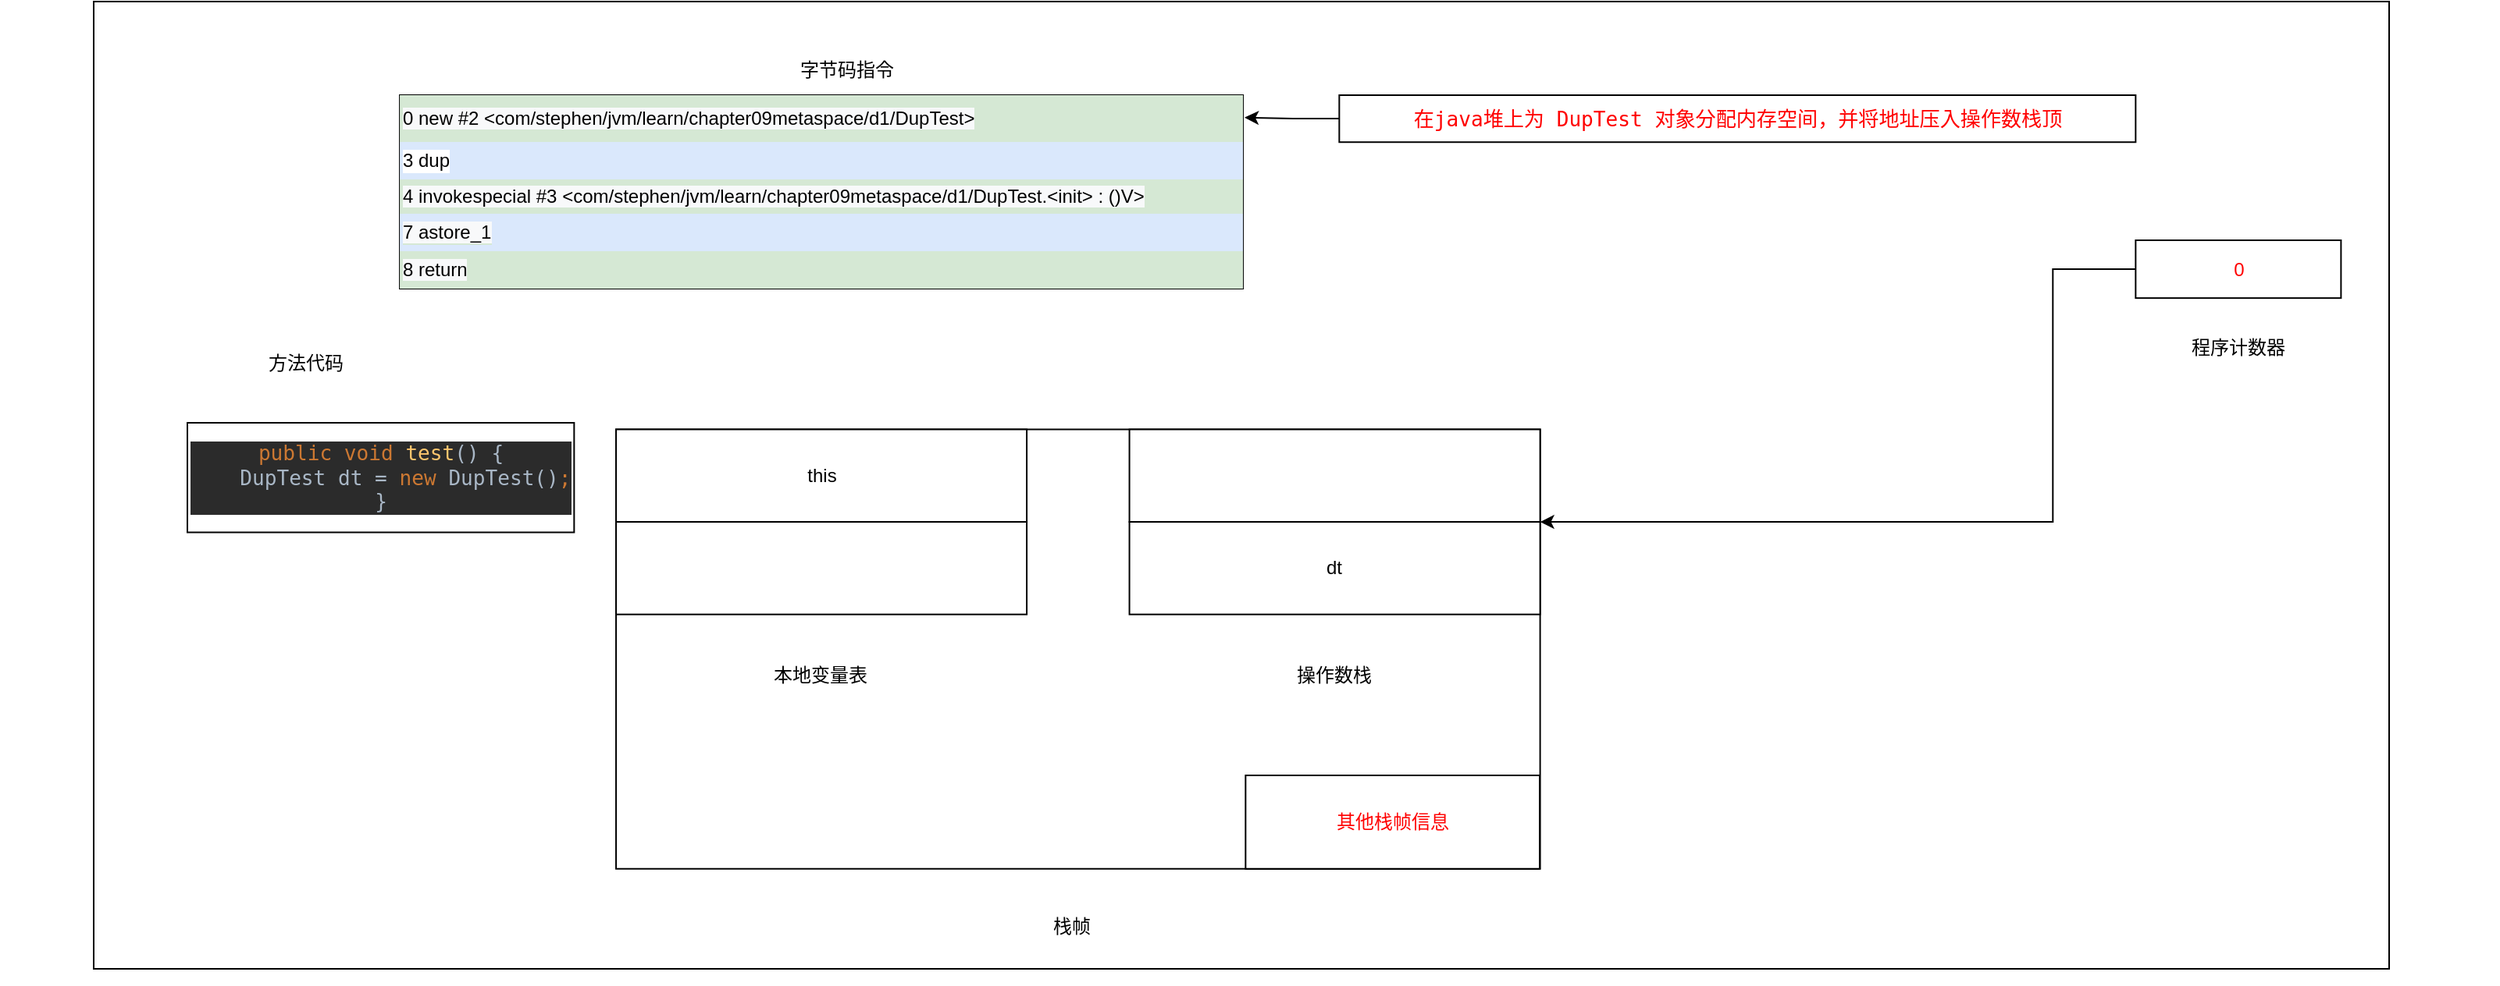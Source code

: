 <mxfile version="20.2.3" type="device" pages="5"><diagram id="0Dp8shdIOQLFL8MmW0el" name="新建对象dup流程1"><mxGraphModel dx="3716" dy="2394" grid="1" gridSize="10" guides="1" tooltips="1" connect="1" arrows="1" fold="1" page="1" pageScale="1" pageWidth="827" pageHeight="1169" math="0" shadow="0"><root><mxCell id="0"/><mxCell id="1" parent="0"/><mxCell id="tqToiUjmP9_jNd_LivWH-1" value="" style="rounded=0;whiteSpace=wrap;html=1;labelBackgroundColor=#FFFFFF;fillStyle=auto;strokeWidth=1;container=1;" parent="1" vertex="1"><mxGeometry x="-800" y="-190" width="1470" height="620" as="geometry"/></mxCell><mxCell id="VMKCHlNZYg0owMNCE_kf-1" value="" style="group" parent="1" vertex="1" connectable="0"><mxGeometry x="-860" y="-190" width="1600" height="630" as="geometry"/></mxCell><mxCell id="mVrtyMsT-sCLX_ixmn3M-1" value="" style="group" parent="VMKCHlNZYg0owMNCE_kf-1" vertex="1" connectable="0"><mxGeometry x="87.671" y="22.235" width="1453.151" height="592.941" as="geometry"/></mxCell><mxCell id="AqpouMpvnQwL-PFYOgF--6" value="" style="rounded=0;whiteSpace=wrap;html=1;strokeColor=default;" parent="mVrtyMsT-sCLX_ixmn3M-1" vertex="1"><mxGeometry x="306.849" y="252" width="591.781" height="281.647" as="geometry"/></mxCell><mxCell id="AqpouMpvnQwL-PFYOgF--7" value="程序计数器" style="text;html=1;strokeColor=none;fillColor=none;align=center;verticalAlign=middle;whiteSpace=wrap;rounded=0;" parent="mVrtyMsT-sCLX_ixmn3M-1" vertex="1"><mxGeometry x="1273.423" y="177.764" width="144.658" height="44.471" as="geometry"/></mxCell><mxCell id="AqpouMpvnQwL-PFYOgF--9" value="本地变量表" style="text;html=1;strokeColor=none;fillColor=none;align=center;verticalAlign=middle;whiteSpace=wrap;rounded=0;" parent="mVrtyMsT-sCLX_ixmn3M-1" vertex="1"><mxGeometry x="361.645" y="387.766" width="153.425" height="44.471" as="geometry"/></mxCell><mxCell id="AqpouMpvnQwL-PFYOgF--11" value="操作数栈" style="text;html=1;strokeColor=none;fillColor=none;align=center;verticalAlign=middle;whiteSpace=wrap;rounded=0;" parent="mVrtyMsT-sCLX_ixmn3M-1" vertex="1"><mxGeometry x="690.411" y="387.762" width="153.425" height="44.471" as="geometry"/></mxCell><mxCell id="AqpouMpvnQwL-PFYOgF--15" value="this" style="rounded=0;whiteSpace=wrap;html=1;strokeColor=default;" parent="mVrtyMsT-sCLX_ixmn3M-1" vertex="1"><mxGeometry x="306.849" y="252" width="263.014" height="59.294" as="geometry"/></mxCell><mxCell id="AqpouMpvnQwL-PFYOgF--17" value="" style="rounded=0;whiteSpace=wrap;html=1;strokeColor=default;" parent="mVrtyMsT-sCLX_ixmn3M-1" vertex="1"><mxGeometry x="306.849" y="311.294" width="263.014" height="59.294" as="geometry"/></mxCell><mxCell id="AqpouMpvnQwL-PFYOgF--19" value="" style="rounded=0;whiteSpace=wrap;html=1;strokeColor=default;" parent="mVrtyMsT-sCLX_ixmn3M-1" vertex="1"><mxGeometry x="635.616" y="252" width="263.014" height="59.294" as="geometry"/></mxCell><mxCell id="AqpouMpvnQwL-PFYOgF--20" value="dt" style="rounded=0;whiteSpace=wrap;html=1;strokeColor=default;" parent="mVrtyMsT-sCLX_ixmn3M-1" vertex="1"><mxGeometry x="635.616" y="311.294" width="263.014" height="59.294" as="geometry"/></mxCell><mxCell id="AqpouMpvnQwL-PFYOgF--25" style="edgeStyle=orthogonalEdgeStyle;rounded=0;orthogonalLoop=1;jettySize=auto;html=1;entryX=1;entryY=0;entryDx=0;entryDy=0;" parent="mVrtyMsT-sCLX_ixmn3M-1" source="AqpouMpvnQwL-PFYOgF--22" target="AqpouMpvnQwL-PFYOgF--20" edge="1"><mxGeometry relative="1" as="geometry"><Array as="points"><mxPoint x="1227" y="149"/><mxPoint x="1227" y="311"/></Array></mxGeometry></mxCell><mxCell id="AqpouMpvnQwL-PFYOgF--22" value="&lt;font color=&quot;#ff0000&quot;&gt;0&lt;/font&gt;" style="rounded=0;whiteSpace=wrap;html=1;strokeColor=default;" parent="mVrtyMsT-sCLX_ixmn3M-1" vertex="1"><mxGeometry x="1280.003" y="130.764" width="131.507" height="37.059" as="geometry"/></mxCell><mxCell id="AqpouMpvnQwL-PFYOgF--24" value="栈帧" style="text;html=1;strokeColor=none;fillColor=none;align=center;verticalAlign=middle;whiteSpace=wrap;rounded=0;" parent="mVrtyMsT-sCLX_ixmn3M-1" vertex="1"><mxGeometry x="526.027" y="548.471" width="144.658" height="44.471" as="geometry"/></mxCell><mxCell id="AqpouMpvnQwL-PFYOgF--27" style="edgeStyle=orthogonalEdgeStyle;rounded=0;orthogonalLoop=1;jettySize=auto;html=1;fontColor=#FF3333;" parent="mVrtyMsT-sCLX_ixmn3M-1" source="AqpouMpvnQwL-PFYOgF--26" edge="1"><mxGeometry relative="1" as="geometry"><mxPoint x="709.356" y="52.118" as="targetPoint"/></mxGeometry></mxCell><mxCell id="AqpouMpvnQwL-PFYOgF--26" value="&lt;pre style=&quot;font-family: 宋体, monospace; font-size: 9.8pt;&quot;&gt;&lt;span style=&quot;background-color: rgb(255, 255, 255);&quot;&gt;&lt;font color=&quot;#ff0000&quot;&gt;在&lt;span style=&quot;font-family: &amp;quot;JetBrains Mono&amp;quot;, monospace;&quot;&gt;java&lt;/span&gt;堆上为&lt;span style=&quot;font-family: &amp;quot;JetBrains Mono&amp;quot;, monospace;&quot;&gt; DupTest &lt;/span&gt;对象分配内存空间，并将地址压入操作数栈顶&lt;/font&gt;&lt;/span&gt;&lt;/pre&gt;" style="text;html=1;strokeColor=default;fillColor=none;align=center;verticalAlign=middle;whiteSpace=wrap;rounded=0;fontColor=#FF3333;" parent="mVrtyMsT-sCLX_ixmn3M-1" vertex="1"><mxGeometry x="770" y="37.76" width="510" height="30.12" as="geometry"/></mxCell><mxCell id="86GVmgPDRuEl_ylSht0S-58" value="" style="shape=table;html=1;whiteSpace=wrap;startSize=0;container=1;collapsible=0;childLayout=tableLayout;labelBackgroundColor=#D5E8D4;strokeColor=#000000;strokeWidth=1;align=left;fillStyle=hatch;" parent="mVrtyMsT-sCLX_ixmn3M-1" vertex="1"><mxGeometry x="168.359" y="37.765" width="540" height="124" as="geometry"/></mxCell><mxCell id="86GVmgPDRuEl_ylSht0S-71" style="shape=tableRow;horizontal=0;startSize=0;swimlaneHead=0;swimlaneBody=0;top=0;left=0;bottom=0;right=0;collapsible=0;dropTarget=0;fillColor=none;points=[[0,0.5],[1,0.5]];portConstraint=eastwest;labelBackgroundColor=#D5E8D4;strokeColor=#000000;strokeWidth=1;" parent="86GVmgPDRuEl_ylSht0S-58" vertex="1"><mxGeometry width="540" height="30" as="geometry"/></mxCell><mxCell id="86GVmgPDRuEl_ylSht0S-72" value="&lt;span style=&quot;background-color: rgb(248, 249, 250);&quot;&gt;0 new #2 &amp;lt;com/stephen/jvm/learn/chapter09metaspace/d1/DupTest&amp;gt;&lt;/span&gt;" style="shape=partialRectangle;html=1;whiteSpace=wrap;connectable=0;fillColor=#d5e8d4;top=0;left=0;bottom=0;right=0;overflow=hidden;labelBackgroundColor=#D5E8D4;strokeColor=#82b366;strokeWidth=1;align=left;" parent="86GVmgPDRuEl_ylSht0S-71" vertex="1"><mxGeometry width="540" height="30" as="geometry"><mxRectangle width="540" height="30" as="alternateBounds"/></mxGeometry></mxCell><mxCell id="86GVmgPDRuEl_ylSht0S-75" style="shape=tableRow;horizontal=0;startSize=0;swimlaneHead=0;swimlaneBody=0;top=0;left=0;bottom=0;right=0;collapsible=0;dropTarget=0;fillColor=none;points=[[0,0.5],[1,0.5]];portConstraint=eastwest;labelBackgroundColor=#D5E8D4;strokeColor=#000000;strokeWidth=1;" parent="86GVmgPDRuEl_ylSht0S-58" vertex="1"><mxGeometry y="30" width="540" height="24" as="geometry"/></mxCell><mxCell id="86GVmgPDRuEl_ylSht0S-76" value="&lt;div style=&quot;&quot;&gt;&lt;div&gt;3 dup&lt;/div&gt;&lt;/div&gt;" style="shape=partialRectangle;html=1;whiteSpace=wrap;connectable=0;fillColor=#dae8fc;top=0;left=0;bottom=0;right=0;overflow=hidden;labelBackgroundColor=#FFFFFF;strokeColor=#000000;strokeWidth=1;align=left;" parent="86GVmgPDRuEl_ylSht0S-75" vertex="1"><mxGeometry width="540" height="24" as="geometry"><mxRectangle width="540" height="24" as="alternateBounds"/></mxGeometry></mxCell><mxCell id="86GVmgPDRuEl_ylSht0S-59" value="" style="shape=tableRow;horizontal=0;startSize=0;swimlaneHead=0;swimlaneBody=0;top=0;left=0;bottom=0;right=0;collapsible=0;dropTarget=0;fillColor=none;points=[[0,0.5],[1,0.5]];portConstraint=eastwest;labelBackgroundColor=#D5E8D4;strokeColor=#000000;strokeWidth=1;" parent="86GVmgPDRuEl_ylSht0S-58" vertex="1"><mxGeometry y="54" width="540" height="22" as="geometry"/></mxCell><mxCell id="86GVmgPDRuEl_ylSht0S-60" value="&lt;span style=&quot;background-color: rgb(248, 249, 250);&quot;&gt;4 invokespecial #3 &amp;lt;com/stephen/jvm/learn/chapter09metaspace/d1/DupTest.&amp;lt;init&amp;gt; : ()V&amp;gt;&lt;/span&gt;" style="shape=partialRectangle;html=1;whiteSpace=wrap;connectable=0;fillColor=#d5e8d4;top=0;left=0;bottom=0;right=0;overflow=hidden;labelBackgroundColor=#D5E8D4;strokeColor=#82b366;strokeWidth=1;align=left;" parent="86GVmgPDRuEl_ylSht0S-59" vertex="1"><mxGeometry width="540" height="22" as="geometry"><mxRectangle width="540" height="22" as="alternateBounds"/></mxGeometry></mxCell><mxCell id="86GVmgPDRuEl_ylSht0S-63" value="" style="shape=tableRow;horizontal=0;startSize=0;swimlaneHead=0;swimlaneBody=0;top=0;left=0;bottom=0;right=0;collapsible=0;dropTarget=0;fillColor=none;points=[[0,0.5],[1,0.5]];portConstraint=eastwest;labelBackgroundColor=#D5E8D4;strokeColor=#000000;strokeWidth=1;" parent="86GVmgPDRuEl_ylSht0S-58" vertex="1"><mxGeometry y="76" width="540" height="24" as="geometry"/></mxCell><mxCell id="86GVmgPDRuEl_ylSht0S-64" value="&lt;span style=&quot;background-color: rgb(248, 249, 250);&quot;&gt;7 astore_1&lt;/span&gt;" style="shape=partialRectangle;html=1;whiteSpace=wrap;connectable=0;fillColor=#dae8fc;top=0;left=0;bottom=0;right=0;overflow=hidden;labelBackgroundColor=#D5E8D4;strokeColor=#6c8ebf;strokeWidth=1;align=left;" parent="86GVmgPDRuEl_ylSht0S-63" vertex="1"><mxGeometry width="540" height="24" as="geometry"><mxRectangle width="540" height="24" as="alternateBounds"/></mxGeometry></mxCell><mxCell id="86GVmgPDRuEl_ylSht0S-67" value="" style="shape=tableRow;horizontal=0;startSize=0;swimlaneHead=0;swimlaneBody=0;top=0;left=0;bottom=0;right=0;collapsible=0;dropTarget=0;fillColor=none;points=[[0,0.5],[1,0.5]];portConstraint=eastwest;labelBackgroundColor=#D5E8D4;strokeColor=#000000;strokeWidth=1;" parent="86GVmgPDRuEl_ylSht0S-58" vertex="1"><mxGeometry y="100" width="540" height="24" as="geometry"/></mxCell><mxCell id="86GVmgPDRuEl_ylSht0S-68" value="&lt;span style=&quot;background-color: rgb(248, 249, 250);&quot;&gt;8 return&lt;/span&gt;" style="shape=partialRectangle;html=1;whiteSpace=wrap;connectable=0;fillColor=#d5e8d4;top=0;left=0;bottom=0;right=0;overflow=hidden;labelBackgroundColor=#D5E8D4;strokeColor=#82b366;strokeWidth=1;align=left;" parent="86GVmgPDRuEl_ylSht0S-67" vertex="1"><mxGeometry width="540" height="24" as="geometry"><mxRectangle width="540" height="24" as="alternateBounds"/></mxGeometry></mxCell><mxCell id="tqToiUjmP9_jNd_LivWH-2" value="其他栈帧信息" style="rounded=0;whiteSpace=wrap;html=1;labelBackgroundColor=#FFFFFF;fillStyle=auto;fontColor=#FF0000;strokeColor=#000000;strokeWidth=1;fillColor=none;" parent="mVrtyMsT-sCLX_ixmn3M-1" vertex="1"><mxGeometry x="710" y="473.76" width="188.33" height="60" as="geometry"/></mxCell><mxCell id="86GVmgPDRuEl_ylSht0S-6" value="&lt;pre style=&quot;background-color:#2b2b2b;color:#a9b7c6;font-family:'JetBrains Mono',monospace;font-size:9.8pt;&quot;&gt;&lt;span style=&quot;color:#cc7832;&quot;&gt;public void &lt;/span&gt;&lt;span style=&quot;color:#ffc66d;&quot;&gt;test&lt;/span&gt;() {&lt;br&gt;    DupTest dt = &lt;span style=&quot;color:#cc7832;&quot;&gt;new &lt;/span&gt;DupTest()&lt;span style=&quot;color:#cc7832;&quot;&gt;;&lt;br&gt;&lt;/span&gt;}&lt;/pre&gt;" style="rounded=0;whiteSpace=wrap;html=1;strokeColor=default;" parent="VMKCHlNZYg0owMNCE_kf-1" vertex="1"><mxGeometry x="120.001" y="269.995" width="247.67" height="70.24" as="geometry"/></mxCell><mxCell id="AqpouMpvnQwL-PFYOgF--2" value="方法代码" style="text;html=1;strokeColor=none;fillColor=none;align=center;verticalAlign=middle;whiteSpace=wrap;rounded=0;" parent="VMKCHlNZYg0owMNCE_kf-1" vertex="1"><mxGeometry x="129.996" y="209.995" width="131.507" height="44.471" as="geometry"/></mxCell><mxCell id="AqpouMpvnQwL-PFYOgF--5" value="字节码指令" style="text;html=1;strokeColor=none;fillColor=none;align=center;verticalAlign=middle;whiteSpace=wrap;rounded=0;" parent="VMKCHlNZYg0owMNCE_kf-1" vertex="1"><mxGeometry x="469.996" y="22.235" width="144.658" height="44.471" as="geometry"/></mxCell></root></mxGraphModel></diagram><diagram name="新建对象dup流程2" id="04FIO14e0OQ2Gchssdb8"><mxGraphModel dx="3716" dy="2394" grid="1" gridSize="10" guides="1" tooltips="1" connect="1" arrows="1" fold="1" page="1" pageScale="1" pageWidth="827" pageHeight="1169" math="0" shadow="0"><root><mxCell id="P7CyFzcdk4GApUlfi70Q-0"/><mxCell id="P7CyFzcdk4GApUlfi70Q-1" parent="P7CyFzcdk4GApUlfi70Q-0"/><mxCell id="P7CyFzcdk4GApUlfi70Q-2" value="" style="rounded=0;whiteSpace=wrap;html=1;labelBackgroundColor=#FFFFFF;fillStyle=auto;strokeWidth=1;" parent="P7CyFzcdk4GApUlfi70Q-1" vertex="1"><mxGeometry x="-800" y="-190" width="1470" height="620" as="geometry"/></mxCell><mxCell id="P7CyFzcdk4GApUlfi70Q-3" value="" style="group" parent="P7CyFzcdk4GApUlfi70Q-1" vertex="1" connectable="0"><mxGeometry x="-860" y="-190" width="1600" height="630" as="geometry"/></mxCell><mxCell id="P7CyFzcdk4GApUlfi70Q-4" value="" style="group" parent="P7CyFzcdk4GApUlfi70Q-3" vertex="1" connectable="0"><mxGeometry x="87.671" y="22.235" width="1453.151" height="592.941" as="geometry"/></mxCell><mxCell id="P7CyFzcdk4GApUlfi70Q-5" value="" style="rounded=0;whiteSpace=wrap;html=1;strokeColor=default;" parent="P7CyFzcdk4GApUlfi70Q-4" vertex="1"><mxGeometry x="306.849" y="252" width="591.781" height="281.647" as="geometry"/></mxCell><mxCell id="P7CyFzcdk4GApUlfi70Q-6" value="程序计数器" style="text;html=1;strokeColor=none;fillColor=none;align=center;verticalAlign=middle;whiteSpace=wrap;rounded=0;" parent="P7CyFzcdk4GApUlfi70Q-4" vertex="1"><mxGeometry x="1273.423" y="177.764" width="144.658" height="44.471" as="geometry"/></mxCell><mxCell id="P7CyFzcdk4GApUlfi70Q-7" value="本地变量表" style="text;html=1;strokeColor=none;fillColor=none;align=center;verticalAlign=middle;whiteSpace=wrap;rounded=0;" parent="P7CyFzcdk4GApUlfi70Q-4" vertex="1"><mxGeometry x="361.645" y="387.766" width="153.425" height="44.471" as="geometry"/></mxCell><mxCell id="P7CyFzcdk4GApUlfi70Q-8" value="操作数栈" style="text;html=1;strokeColor=none;fillColor=none;align=center;verticalAlign=middle;whiteSpace=wrap;rounded=0;" parent="P7CyFzcdk4GApUlfi70Q-4" vertex="1"><mxGeometry x="690.411" y="387.762" width="153.425" height="44.471" as="geometry"/></mxCell><mxCell id="P7CyFzcdk4GApUlfi70Q-9" value="this" style="rounded=0;whiteSpace=wrap;html=1;strokeColor=default;" parent="P7CyFzcdk4GApUlfi70Q-4" vertex="1"><mxGeometry x="306.849" y="252" width="263.014" height="59.294" as="geometry"/></mxCell><mxCell id="P7CyFzcdk4GApUlfi70Q-10" value="" style="rounded=0;whiteSpace=wrap;html=1;strokeColor=default;" parent="P7CyFzcdk4GApUlfi70Q-4" vertex="1"><mxGeometry x="306.849" y="311.294" width="263.014" height="59.294" as="geometry"/></mxCell><mxCell id="P7CyFzcdk4GApUlfi70Q-11" value="dt" style="rounded=0;whiteSpace=wrap;html=1;strokeColor=default;" parent="P7CyFzcdk4GApUlfi70Q-4" vertex="1"><mxGeometry x="635.616" y="252" width="263.014" height="59.294" as="geometry"/></mxCell><mxCell id="P7CyFzcdk4GApUlfi70Q-12" value="dt" style="rounded=0;whiteSpace=wrap;html=1;strokeColor=default;" parent="P7CyFzcdk4GApUlfi70Q-4" vertex="1"><mxGeometry x="635.616" y="311.294" width="263.014" height="59.294" as="geometry"/></mxCell><mxCell id="P7CyFzcdk4GApUlfi70Q-13" style="edgeStyle=orthogonalEdgeStyle;rounded=0;orthogonalLoop=1;jettySize=auto;html=1;entryX=1;entryY=0;entryDx=0;entryDy=0;" parent="P7CyFzcdk4GApUlfi70Q-4" source="P7CyFzcdk4GApUlfi70Q-14" target="P7CyFzcdk4GApUlfi70Q-11" edge="1"><mxGeometry relative="1" as="geometry"><Array as="points"><mxPoint x="1227" y="149"/><mxPoint x="1227" y="252"/></Array></mxGeometry></mxCell><mxCell id="P7CyFzcdk4GApUlfi70Q-14" value="&lt;font color=&quot;#ff0000&quot;&gt;3&lt;/font&gt;" style="rounded=0;whiteSpace=wrap;html=1;strokeColor=default;" parent="P7CyFzcdk4GApUlfi70Q-4" vertex="1"><mxGeometry x="1280.003" y="130.764" width="131.507" height="37.059" as="geometry"/></mxCell><mxCell id="P7CyFzcdk4GApUlfi70Q-15" value="栈帧" style="text;html=1;strokeColor=none;fillColor=none;align=center;verticalAlign=middle;whiteSpace=wrap;rounded=0;" parent="P7CyFzcdk4GApUlfi70Q-4" vertex="1"><mxGeometry x="526.027" y="548.471" width="144.658" height="44.471" as="geometry"/></mxCell><mxCell id="P7CyFzcdk4GApUlfi70Q-16" style="edgeStyle=orthogonalEdgeStyle;rounded=0;orthogonalLoop=1;jettySize=auto;html=1;fontColor=#FF3333;" parent="P7CyFzcdk4GApUlfi70Q-4" source="P7CyFzcdk4GApUlfi70Q-17" edge="1"><mxGeometry relative="1" as="geometry"><mxPoint x="709.356" y="80.118" as="targetPoint"/></mxGeometry></mxCell><mxCell id="P7CyFzcdk4GApUlfi70Q-17" value="&lt;pre style=&quot;font-family: 宋体, monospace; font-size: 9.8pt;&quot;&gt;&lt;span style=&quot;font-size: 9.8pt;&quot;&gt;&lt;font color=&quot;#ff0000&quot;&gt;指令为复制操作数栈顶值，并将其压入栈顶&lt;/font&gt;&lt;/span&gt;&lt;br&gt;&lt;/pre&gt;" style="text;html=1;strokeColor=default;fillColor=none;align=center;verticalAlign=middle;whiteSpace=wrap;rounded=0;fontColor=#FF3333;" parent="P7CyFzcdk4GApUlfi70Q-4" vertex="1"><mxGeometry x="770" y="65.76" width="510" height="30.12" as="geometry"/></mxCell><mxCell id="P7CyFzcdk4GApUlfi70Q-18" value="" style="shape=table;html=1;whiteSpace=wrap;startSize=0;container=1;collapsible=0;childLayout=tableLayout;labelBackgroundColor=#D5E8D4;strokeColor=#000000;strokeWidth=1;align=left;fillStyle=hatch;" parent="P7CyFzcdk4GApUlfi70Q-4" vertex="1"><mxGeometry x="168.359" y="37.765" width="540" height="124" as="geometry"/></mxCell><mxCell id="P7CyFzcdk4GApUlfi70Q-19" style="shape=tableRow;horizontal=0;startSize=0;swimlaneHead=0;swimlaneBody=0;top=0;left=0;bottom=0;right=0;collapsible=0;dropTarget=0;fillColor=none;points=[[0,0.5],[1,0.5]];portConstraint=eastwest;labelBackgroundColor=#D5E8D4;strokeColor=#000000;strokeWidth=1;" parent="P7CyFzcdk4GApUlfi70Q-18" vertex="1"><mxGeometry width="540" height="30" as="geometry"/></mxCell><mxCell id="P7CyFzcdk4GApUlfi70Q-20" value="&lt;span style=&quot;background-color: rgb(248, 249, 250);&quot;&gt;0 new #2 &amp;lt;com/stephen/jvm/learn/chapter09metaspace/d1/DupTest&amp;gt;&lt;/span&gt;" style="shape=partialRectangle;html=1;whiteSpace=wrap;connectable=0;fillColor=#d5e8d4;top=0;left=0;bottom=0;right=0;overflow=hidden;labelBackgroundColor=#D5E8D4;strokeColor=#82b366;strokeWidth=1;align=left;" parent="P7CyFzcdk4GApUlfi70Q-19" vertex="1"><mxGeometry width="540" height="30" as="geometry"><mxRectangle width="540" height="30" as="alternateBounds"/></mxGeometry></mxCell><mxCell id="P7CyFzcdk4GApUlfi70Q-21" style="shape=tableRow;horizontal=0;startSize=0;swimlaneHead=0;swimlaneBody=0;top=0;left=0;bottom=0;right=0;collapsible=0;dropTarget=0;fillColor=none;points=[[0,0.5],[1,0.5]];portConstraint=eastwest;labelBackgroundColor=#D5E8D4;strokeColor=#000000;strokeWidth=1;" parent="P7CyFzcdk4GApUlfi70Q-18" vertex="1"><mxGeometry y="30" width="540" height="24" as="geometry"/></mxCell><mxCell id="P7CyFzcdk4GApUlfi70Q-22" value="&lt;div style=&quot;&quot;&gt;&lt;div&gt;3 dup&lt;/div&gt;&lt;/div&gt;" style="shape=partialRectangle;html=1;whiteSpace=wrap;connectable=0;fillColor=#dae8fc;top=0;left=0;bottom=0;right=0;overflow=hidden;labelBackgroundColor=#FFFFFF;strokeColor=#000000;strokeWidth=1;align=left;" parent="P7CyFzcdk4GApUlfi70Q-21" vertex="1"><mxGeometry width="540" height="24" as="geometry"><mxRectangle width="540" height="24" as="alternateBounds"/></mxGeometry></mxCell><mxCell id="P7CyFzcdk4GApUlfi70Q-23" value="" style="shape=tableRow;horizontal=0;startSize=0;swimlaneHead=0;swimlaneBody=0;top=0;left=0;bottom=0;right=0;collapsible=0;dropTarget=0;fillColor=none;points=[[0,0.5],[1,0.5]];portConstraint=eastwest;labelBackgroundColor=#D5E8D4;strokeColor=#000000;strokeWidth=1;" parent="P7CyFzcdk4GApUlfi70Q-18" vertex="1"><mxGeometry y="54" width="540" height="22" as="geometry"/></mxCell><mxCell id="P7CyFzcdk4GApUlfi70Q-24" value="&lt;span style=&quot;background-color: rgb(248, 249, 250);&quot;&gt;4 invokespecial #3 &amp;lt;com/stephen/jvm/learn/chapter09metaspace/d1/DupTest.&amp;lt;init&amp;gt; : ()V&amp;gt;&lt;/span&gt;" style="shape=partialRectangle;html=1;whiteSpace=wrap;connectable=0;fillColor=#d5e8d4;top=0;left=0;bottom=0;right=0;overflow=hidden;labelBackgroundColor=#D5E8D4;strokeColor=#82b366;strokeWidth=1;align=left;" parent="P7CyFzcdk4GApUlfi70Q-23" vertex="1"><mxGeometry width="540" height="22" as="geometry"><mxRectangle width="540" height="22" as="alternateBounds"/></mxGeometry></mxCell><mxCell id="P7CyFzcdk4GApUlfi70Q-25" value="" style="shape=tableRow;horizontal=0;startSize=0;swimlaneHead=0;swimlaneBody=0;top=0;left=0;bottom=0;right=0;collapsible=0;dropTarget=0;fillColor=none;points=[[0,0.5],[1,0.5]];portConstraint=eastwest;labelBackgroundColor=#D5E8D4;strokeColor=#000000;strokeWidth=1;" parent="P7CyFzcdk4GApUlfi70Q-18" vertex="1"><mxGeometry y="76" width="540" height="24" as="geometry"/></mxCell><mxCell id="P7CyFzcdk4GApUlfi70Q-26" value="&lt;span style=&quot;background-color: rgb(248, 249, 250);&quot;&gt;7 astore_1&lt;/span&gt;" style="shape=partialRectangle;html=1;whiteSpace=wrap;connectable=0;fillColor=#dae8fc;top=0;left=0;bottom=0;right=0;overflow=hidden;labelBackgroundColor=#D5E8D4;strokeColor=#6c8ebf;strokeWidth=1;align=left;" parent="P7CyFzcdk4GApUlfi70Q-25" vertex="1"><mxGeometry width="540" height="24" as="geometry"><mxRectangle width="540" height="24" as="alternateBounds"/></mxGeometry></mxCell><mxCell id="P7CyFzcdk4GApUlfi70Q-27" value="" style="shape=tableRow;horizontal=0;startSize=0;swimlaneHead=0;swimlaneBody=0;top=0;left=0;bottom=0;right=0;collapsible=0;dropTarget=0;fillColor=none;points=[[0,0.5],[1,0.5]];portConstraint=eastwest;labelBackgroundColor=#D5E8D4;strokeColor=#000000;strokeWidth=1;" parent="P7CyFzcdk4GApUlfi70Q-18" vertex="1"><mxGeometry y="100" width="540" height="24" as="geometry"/></mxCell><mxCell id="P7CyFzcdk4GApUlfi70Q-28" value="&lt;span style=&quot;background-color: rgb(248, 249, 250);&quot;&gt;8 return&lt;/span&gt;" style="shape=partialRectangle;html=1;whiteSpace=wrap;connectable=0;fillColor=#d5e8d4;top=0;left=0;bottom=0;right=0;overflow=hidden;labelBackgroundColor=#D5E8D4;strokeColor=#82b366;strokeWidth=1;align=left;" parent="P7CyFzcdk4GApUlfi70Q-27" vertex="1"><mxGeometry width="540" height="24" as="geometry"><mxRectangle width="540" height="24" as="alternateBounds"/></mxGeometry></mxCell><mxCell id="P7CyFzcdk4GApUlfi70Q-29" value="其他栈帧信息" style="rounded=0;whiteSpace=wrap;html=1;labelBackgroundColor=#FFFFFF;fillStyle=auto;fontColor=#FF0000;strokeColor=#000000;strokeWidth=1;fillColor=none;" parent="P7CyFzcdk4GApUlfi70Q-4" vertex="1"><mxGeometry x="710" y="473.76" width="188.33" height="60" as="geometry"/></mxCell><mxCell id="P7CyFzcdk4GApUlfi70Q-30" value="&lt;pre style=&quot;background-color:#2b2b2b;color:#a9b7c6;font-family:'JetBrains Mono',monospace;font-size:9.8pt;&quot;&gt;&lt;span style=&quot;color:#cc7832;&quot;&gt;public void &lt;/span&gt;&lt;span style=&quot;color:#ffc66d;&quot;&gt;test&lt;/span&gt;() {&lt;br&gt;    DupTest dt = &lt;span style=&quot;color:#cc7832;&quot;&gt;new &lt;/span&gt;DupTest()&lt;span style=&quot;color:#cc7832;&quot;&gt;;&lt;br&gt;&lt;/span&gt;}&lt;/pre&gt;" style="rounded=0;whiteSpace=wrap;html=1;strokeColor=default;" parent="P7CyFzcdk4GApUlfi70Q-3" vertex="1"><mxGeometry x="120.001" y="269.995" width="247.67" height="70.24" as="geometry"/></mxCell><mxCell id="P7CyFzcdk4GApUlfi70Q-31" value="方法代码" style="text;html=1;strokeColor=none;fillColor=none;align=center;verticalAlign=middle;whiteSpace=wrap;rounded=0;" parent="P7CyFzcdk4GApUlfi70Q-3" vertex="1"><mxGeometry x="129.996" y="209.995" width="131.507" height="44.471" as="geometry"/></mxCell><mxCell id="P7CyFzcdk4GApUlfi70Q-32" value="字节码指令" style="text;html=1;strokeColor=none;fillColor=none;align=center;verticalAlign=middle;whiteSpace=wrap;rounded=0;" parent="P7CyFzcdk4GApUlfi70Q-3" vertex="1"><mxGeometry x="469.996" y="22.235" width="144.658" height="44.471" as="geometry"/></mxCell></root></mxGraphModel></diagram><diagram name="新建对象dup流程3" id="DieNui30RpJ4B4xceH8t"><mxGraphModel dx="3716" dy="2394" grid="1" gridSize="10" guides="1" tooltips="1" connect="1" arrows="1" fold="1" page="1" pageScale="1" pageWidth="827" pageHeight="1169" math="0" shadow="0"><root><mxCell id="e2hE8m6yrigXUA2TEcll-0"/><mxCell id="e2hE8m6yrigXUA2TEcll-1" parent="e2hE8m6yrigXUA2TEcll-0"/><mxCell id="e2hE8m6yrigXUA2TEcll-2" value="" style="rounded=0;whiteSpace=wrap;html=1;labelBackgroundColor=#FFFFFF;fillStyle=auto;strokeWidth=1;" parent="e2hE8m6yrigXUA2TEcll-1" vertex="1"><mxGeometry x="-800" y="-190" width="1470" height="620" as="geometry"/></mxCell><mxCell id="e2hE8m6yrigXUA2TEcll-3" value="" style="group" parent="e2hE8m6yrigXUA2TEcll-1" vertex="1" connectable="0"><mxGeometry x="-860" y="-190" width="1600" height="630" as="geometry"/></mxCell><mxCell id="e2hE8m6yrigXUA2TEcll-4" value="" style="group" parent="e2hE8m6yrigXUA2TEcll-3" vertex="1" connectable="0"><mxGeometry x="87.671" y="22.235" width="1453.151" height="592.941" as="geometry"/></mxCell><mxCell id="e2hE8m6yrigXUA2TEcll-5" value="" style="rounded=0;whiteSpace=wrap;html=1;strokeColor=default;" parent="e2hE8m6yrigXUA2TEcll-4" vertex="1"><mxGeometry x="306.849" y="252" width="591.781" height="281.647" as="geometry"/></mxCell><mxCell id="e2hE8m6yrigXUA2TEcll-6" value="程序计数器" style="text;html=1;strokeColor=none;fillColor=none;align=center;verticalAlign=middle;whiteSpace=wrap;rounded=0;" parent="e2hE8m6yrigXUA2TEcll-4" vertex="1"><mxGeometry x="1273.423" y="177.764" width="144.658" height="44.471" as="geometry"/></mxCell><mxCell id="e2hE8m6yrigXUA2TEcll-7" value="本地变量表" style="text;html=1;strokeColor=none;fillColor=none;align=center;verticalAlign=middle;whiteSpace=wrap;rounded=0;" parent="e2hE8m6yrigXUA2TEcll-4" vertex="1"><mxGeometry x="361.645" y="387.766" width="153.425" height="44.471" as="geometry"/></mxCell><mxCell id="e2hE8m6yrigXUA2TEcll-8" value="操作数栈" style="text;html=1;strokeColor=none;fillColor=none;align=center;verticalAlign=middle;whiteSpace=wrap;rounded=0;" parent="e2hE8m6yrigXUA2TEcll-4" vertex="1"><mxGeometry x="690.411" y="387.762" width="153.425" height="44.471" as="geometry"/></mxCell><mxCell id="e2hE8m6yrigXUA2TEcll-9" value="this" style="rounded=0;whiteSpace=wrap;html=1;strokeColor=default;" parent="e2hE8m6yrigXUA2TEcll-4" vertex="1"><mxGeometry x="306.849" y="252" width="263.014" height="59.294" as="geometry"/></mxCell><mxCell id="e2hE8m6yrigXUA2TEcll-10" value="" style="rounded=0;whiteSpace=wrap;html=1;strokeColor=default;" parent="e2hE8m6yrigXUA2TEcll-4" vertex="1"><mxGeometry x="306.849" y="311.294" width="263.014" height="59.294" as="geometry"/></mxCell><mxCell id="e2hE8m6yrigXUA2TEcll-11" value="" style="rounded=0;whiteSpace=wrap;html=1;strokeColor=default;" parent="e2hE8m6yrigXUA2TEcll-4" vertex="1"><mxGeometry x="635.616" y="252" width="263.014" height="59.294" as="geometry"/></mxCell><mxCell id="e2hE8m6yrigXUA2TEcll-13" style="edgeStyle=orthogonalEdgeStyle;rounded=0;orthogonalLoop=1;jettySize=auto;html=1;entryX=1;entryY=1;entryDx=0;entryDy=0;" parent="e2hE8m6yrigXUA2TEcll-4" source="e2hE8m6yrigXUA2TEcll-14" target="e2hE8m6yrigXUA2TEcll-11" edge="1"><mxGeometry relative="1" as="geometry"><Array as="points"><mxPoint x="1227" y="149"/><mxPoint x="1227" y="311"/></Array></mxGeometry></mxCell><mxCell id="e2hE8m6yrigXUA2TEcll-14" value="&lt;font color=&quot;#ff0000&quot;&gt;4&lt;/font&gt;" style="rounded=0;whiteSpace=wrap;html=1;strokeColor=default;" parent="e2hE8m6yrigXUA2TEcll-4" vertex="1"><mxGeometry x="1280.003" y="130.764" width="131.507" height="37.059" as="geometry"/></mxCell><mxCell id="e2hE8m6yrigXUA2TEcll-15" value="栈帧" style="text;html=1;strokeColor=none;fillColor=none;align=center;verticalAlign=middle;whiteSpace=wrap;rounded=0;" parent="e2hE8m6yrigXUA2TEcll-4" vertex="1"><mxGeometry x="526.027" y="548.471" width="144.658" height="44.471" as="geometry"/></mxCell><mxCell id="e2hE8m6yrigXUA2TEcll-16" style="edgeStyle=orthogonalEdgeStyle;rounded=0;orthogonalLoop=1;jettySize=auto;html=1;fontColor=#FF3333;" parent="e2hE8m6yrigXUA2TEcll-4" source="e2hE8m6yrigXUA2TEcll-17" edge="1"><mxGeometry relative="1" as="geometry"><mxPoint x="709.356" y="102.118" as="targetPoint"/></mxGeometry></mxCell><mxCell id="e2hE8m6yrigXUA2TEcll-17" value="&lt;pre style=&quot;font-family: 宋体, monospace; font-size: 9.8pt;&quot;&gt;&lt;pre style=&quot;font-family: 宋体, monospace; font-size: 9.8pt;&quot;&gt;&lt;font style=&quot;background-color: rgb(255, 255, 255);&quot; color=&quot;#ff0000&quot;&gt;从操作数栈顶弹出一个&lt;span style=&quot;font-family: &amp;quot;JetBrains Mono&amp;quot;, monospace;&quot;&gt;DupTest &lt;/span&gt;对象的引用，调用实例初始化方法&lt;span style=&quot;font-size: 9.8pt; font-family: &amp;quot;JetBrains Mono&amp;quot;, monospace;&quot;&gt;&amp;lt;init&amp;gt;:()V&lt;/span&gt;&lt;/font&gt;&lt;/pre&gt;&lt;/pre&gt;" style="text;html=1;strokeColor=default;fillColor=none;align=center;verticalAlign=middle;whiteSpace=wrap;rounded=0;fontColor=#FF3333;" parent="e2hE8m6yrigXUA2TEcll-4" vertex="1"><mxGeometry x="770" y="87.76" width="510" height="30.12" as="geometry"/></mxCell><mxCell id="e2hE8m6yrigXUA2TEcll-18" value="" style="shape=table;html=1;whiteSpace=wrap;startSize=0;container=1;collapsible=0;childLayout=tableLayout;labelBackgroundColor=#D5E8D4;strokeColor=#000000;strokeWidth=1;align=left;fillStyle=hatch;" parent="e2hE8m6yrigXUA2TEcll-4" vertex="1"><mxGeometry x="168.359" y="37.765" width="540" height="124" as="geometry"/></mxCell><mxCell id="e2hE8m6yrigXUA2TEcll-19" style="shape=tableRow;horizontal=0;startSize=0;swimlaneHead=0;swimlaneBody=0;top=0;left=0;bottom=0;right=0;collapsible=0;dropTarget=0;fillColor=none;points=[[0,0.5],[1,0.5]];portConstraint=eastwest;labelBackgroundColor=#D5E8D4;strokeColor=#000000;strokeWidth=1;" parent="e2hE8m6yrigXUA2TEcll-18" vertex="1"><mxGeometry width="540" height="30" as="geometry"/></mxCell><mxCell id="e2hE8m6yrigXUA2TEcll-20" value="&lt;span style=&quot;background-color: rgb(248, 249, 250);&quot;&gt;0 new #2 &amp;lt;com/stephen/jvm/learn/chapter09metaspace/d1/DupTest&amp;gt;&lt;/span&gt;" style="shape=partialRectangle;html=1;whiteSpace=wrap;connectable=0;fillColor=#d5e8d4;top=0;left=0;bottom=0;right=0;overflow=hidden;labelBackgroundColor=#D5E8D4;strokeColor=#82b366;strokeWidth=1;align=left;" parent="e2hE8m6yrigXUA2TEcll-19" vertex="1"><mxGeometry width="540" height="30" as="geometry"><mxRectangle width="540" height="30" as="alternateBounds"/></mxGeometry></mxCell><mxCell id="e2hE8m6yrigXUA2TEcll-21" style="shape=tableRow;horizontal=0;startSize=0;swimlaneHead=0;swimlaneBody=0;top=0;left=0;bottom=0;right=0;collapsible=0;dropTarget=0;fillColor=none;points=[[0,0.5],[1,0.5]];portConstraint=eastwest;labelBackgroundColor=#D5E8D4;strokeColor=#000000;strokeWidth=1;" parent="e2hE8m6yrigXUA2TEcll-18" vertex="1"><mxGeometry y="30" width="540" height="24" as="geometry"/></mxCell><mxCell id="e2hE8m6yrigXUA2TEcll-22" value="&lt;div style=&quot;&quot;&gt;&lt;div&gt;3 dup&lt;/div&gt;&lt;/div&gt;" style="shape=partialRectangle;html=1;whiteSpace=wrap;connectable=0;fillColor=#dae8fc;top=0;left=0;bottom=0;right=0;overflow=hidden;labelBackgroundColor=#FFFFFF;strokeColor=#000000;strokeWidth=1;align=left;" parent="e2hE8m6yrigXUA2TEcll-21" vertex="1"><mxGeometry width="540" height="24" as="geometry"><mxRectangle width="540" height="24" as="alternateBounds"/></mxGeometry></mxCell><mxCell id="e2hE8m6yrigXUA2TEcll-23" value="" style="shape=tableRow;horizontal=0;startSize=0;swimlaneHead=0;swimlaneBody=0;top=0;left=0;bottom=0;right=0;collapsible=0;dropTarget=0;fillColor=none;points=[[0,0.5],[1,0.5]];portConstraint=eastwest;labelBackgroundColor=#D5E8D4;strokeColor=#000000;strokeWidth=1;" parent="e2hE8m6yrigXUA2TEcll-18" vertex="1"><mxGeometry y="54" width="540" height="22" as="geometry"/></mxCell><mxCell id="e2hE8m6yrigXUA2TEcll-24" value="&lt;span style=&quot;background-color: rgb(248, 249, 250);&quot;&gt;4 invokespecial #3 &amp;lt;com/stephen/jvm/learn/chapter09metaspace/d1/DupTest.&amp;lt;init&amp;gt; : ()V&amp;gt;&lt;/span&gt;" style="shape=partialRectangle;html=1;whiteSpace=wrap;connectable=0;fillColor=#d5e8d4;top=0;left=0;bottom=0;right=0;overflow=hidden;labelBackgroundColor=#D5E8D4;strokeColor=#82b366;strokeWidth=1;align=left;" parent="e2hE8m6yrigXUA2TEcll-23" vertex="1"><mxGeometry width="540" height="22" as="geometry"><mxRectangle width="540" height="22" as="alternateBounds"/></mxGeometry></mxCell><mxCell id="e2hE8m6yrigXUA2TEcll-25" value="" style="shape=tableRow;horizontal=0;startSize=0;swimlaneHead=0;swimlaneBody=0;top=0;left=0;bottom=0;right=0;collapsible=0;dropTarget=0;fillColor=none;points=[[0,0.5],[1,0.5]];portConstraint=eastwest;labelBackgroundColor=#D5E8D4;strokeColor=#000000;strokeWidth=1;" parent="e2hE8m6yrigXUA2TEcll-18" vertex="1"><mxGeometry y="76" width="540" height="24" as="geometry"/></mxCell><mxCell id="e2hE8m6yrigXUA2TEcll-26" value="&lt;span style=&quot;background-color: rgb(248, 249, 250);&quot;&gt;7 astore_1&lt;/span&gt;" style="shape=partialRectangle;html=1;whiteSpace=wrap;connectable=0;fillColor=#dae8fc;top=0;left=0;bottom=0;right=0;overflow=hidden;labelBackgroundColor=#D5E8D4;strokeColor=#6c8ebf;strokeWidth=1;align=left;" parent="e2hE8m6yrigXUA2TEcll-25" vertex="1"><mxGeometry width="540" height="24" as="geometry"><mxRectangle width="540" height="24" as="alternateBounds"/></mxGeometry></mxCell><mxCell id="e2hE8m6yrigXUA2TEcll-27" value="" style="shape=tableRow;horizontal=0;startSize=0;swimlaneHead=0;swimlaneBody=0;top=0;left=0;bottom=0;right=0;collapsible=0;dropTarget=0;fillColor=none;points=[[0,0.5],[1,0.5]];portConstraint=eastwest;labelBackgroundColor=#D5E8D4;strokeColor=#000000;strokeWidth=1;" parent="e2hE8m6yrigXUA2TEcll-18" vertex="1"><mxGeometry y="100" width="540" height="24" as="geometry"/></mxCell><mxCell id="e2hE8m6yrigXUA2TEcll-28" value="&lt;span style=&quot;background-color: rgb(248, 249, 250);&quot;&gt;8 return&lt;/span&gt;" style="shape=partialRectangle;html=1;whiteSpace=wrap;connectable=0;fillColor=#d5e8d4;top=0;left=0;bottom=0;right=0;overflow=hidden;labelBackgroundColor=#D5E8D4;strokeColor=#82b366;strokeWidth=1;align=left;" parent="e2hE8m6yrigXUA2TEcll-27" vertex="1"><mxGeometry width="540" height="24" as="geometry"><mxRectangle width="540" height="24" as="alternateBounds"/></mxGeometry></mxCell><mxCell id="e2hE8m6yrigXUA2TEcll-29" value="其他栈帧信息" style="rounded=0;whiteSpace=wrap;html=1;labelBackgroundColor=#FFFFFF;fillStyle=auto;fontColor=#FF0000;strokeColor=#000000;strokeWidth=1;fillColor=none;" parent="e2hE8m6yrigXUA2TEcll-4" vertex="1"><mxGeometry x="710" y="473.76" width="188.33" height="60" as="geometry"/></mxCell><mxCell id="nRyjzNUNvymL7T6MLaGM-0" value="dt" style="rounded=0;whiteSpace=wrap;html=1;strokeColor=default;" parent="e2hE8m6yrigXUA2TEcll-4" vertex="1"><mxGeometry x="635.616" y="311.29" width="263.014" height="59.294" as="geometry"/></mxCell><mxCell id="e2hE8m6yrigXUA2TEcll-30" value="&lt;pre style=&quot;background-color:#2b2b2b;color:#a9b7c6;font-family:'JetBrains Mono',monospace;font-size:9.8pt;&quot;&gt;&lt;span style=&quot;color:#cc7832;&quot;&gt;public void &lt;/span&gt;&lt;span style=&quot;color:#ffc66d;&quot;&gt;test&lt;/span&gt;() {&lt;br&gt;    DupTest dt = &lt;span style=&quot;color:#cc7832;&quot;&gt;new &lt;/span&gt;DupTest()&lt;span style=&quot;color:#cc7832;&quot;&gt;;&lt;br&gt;&lt;/span&gt;}&lt;/pre&gt;" style="rounded=0;whiteSpace=wrap;html=1;strokeColor=default;" parent="e2hE8m6yrigXUA2TEcll-3" vertex="1"><mxGeometry x="120.001" y="269.995" width="247.67" height="70.24" as="geometry"/></mxCell><mxCell id="e2hE8m6yrigXUA2TEcll-31" value="方法代码" style="text;html=1;strokeColor=none;fillColor=none;align=center;verticalAlign=middle;whiteSpace=wrap;rounded=0;" parent="e2hE8m6yrigXUA2TEcll-3" vertex="1"><mxGeometry x="129.996" y="209.995" width="131.507" height="44.471" as="geometry"/></mxCell><mxCell id="e2hE8m6yrigXUA2TEcll-32" value="字节码指令" style="text;html=1;strokeColor=none;fillColor=none;align=center;verticalAlign=middle;whiteSpace=wrap;rounded=0;" parent="e2hE8m6yrigXUA2TEcll-3" vertex="1"><mxGeometry x="469.996" y="22.235" width="144.658" height="44.471" as="geometry"/></mxCell></root></mxGraphModel></diagram><diagram name="新建对象dup流程4" id="JBz7QA05YRtw2QWF3zqO"><mxGraphModel dx="3716" dy="2394" grid="1" gridSize="10" guides="1" tooltips="1" connect="1" arrows="1" fold="1" page="1" pageScale="1" pageWidth="827" pageHeight="1169" math="0" shadow="0"><root><mxCell id="R-C4qMD0jQzn8AwJYaMd-0"/><mxCell id="R-C4qMD0jQzn8AwJYaMd-1" parent="R-C4qMD0jQzn8AwJYaMd-0"/><mxCell id="R-C4qMD0jQzn8AwJYaMd-2" value="" style="rounded=0;whiteSpace=wrap;html=1;labelBackgroundColor=#FFFFFF;fillStyle=auto;strokeWidth=1;" parent="R-C4qMD0jQzn8AwJYaMd-1" vertex="1"><mxGeometry x="-800" y="-190" width="1470" height="620" as="geometry"/></mxCell><mxCell id="R-C4qMD0jQzn8AwJYaMd-3" value="" style="group" parent="R-C4qMD0jQzn8AwJYaMd-1" vertex="1" connectable="0"><mxGeometry x="-860" y="-190" width="1600" height="630" as="geometry"/></mxCell><mxCell id="R-C4qMD0jQzn8AwJYaMd-4" value="" style="group" parent="R-C4qMD0jQzn8AwJYaMd-3" vertex="1" connectable="0"><mxGeometry x="87.671" y="22.235" width="1453.151" height="592.941" as="geometry"/></mxCell><mxCell id="R-C4qMD0jQzn8AwJYaMd-5" value="" style="rounded=0;whiteSpace=wrap;html=1;strokeColor=default;" parent="R-C4qMD0jQzn8AwJYaMd-4" vertex="1"><mxGeometry x="306.849" y="252" width="591.781" height="281.647" as="geometry"/></mxCell><mxCell id="R-C4qMD0jQzn8AwJYaMd-6" value="程序计数器" style="text;html=1;strokeColor=none;fillColor=none;align=center;verticalAlign=middle;whiteSpace=wrap;rounded=0;" parent="R-C4qMD0jQzn8AwJYaMd-4" vertex="1"><mxGeometry x="1273.423" y="77.534" width="144.658" height="44.471" as="geometry"/></mxCell><mxCell id="R-C4qMD0jQzn8AwJYaMd-7" value="本地变量表" style="text;html=1;strokeColor=none;fillColor=none;align=center;verticalAlign=middle;whiteSpace=wrap;rounded=0;" parent="R-C4qMD0jQzn8AwJYaMd-4" vertex="1"><mxGeometry x="361.645" y="387.766" width="153.425" height="44.471" as="geometry"/></mxCell><mxCell id="R-C4qMD0jQzn8AwJYaMd-8" value="操作数栈" style="text;html=1;strokeColor=none;fillColor=none;align=center;verticalAlign=middle;whiteSpace=wrap;rounded=0;" parent="R-C4qMD0jQzn8AwJYaMd-4" vertex="1"><mxGeometry x="690.411" y="387.762" width="153.425" height="44.471" as="geometry"/></mxCell><mxCell id="R-C4qMD0jQzn8AwJYaMd-9" value="this" style="rounded=0;whiteSpace=wrap;html=1;strokeColor=default;" parent="R-C4qMD0jQzn8AwJYaMd-4" vertex="1"><mxGeometry x="306.849" y="252" width="263.014" height="59.294" as="geometry"/></mxCell><mxCell id="R-C4qMD0jQzn8AwJYaMd-10" value="dt" style="rounded=0;whiteSpace=wrap;html=1;strokeColor=default;" parent="R-C4qMD0jQzn8AwJYaMd-4" vertex="1"><mxGeometry x="306.849" y="311.294" width="263.014" height="59.294" as="geometry"/></mxCell><mxCell id="R-C4qMD0jQzn8AwJYaMd-11" value="" style="rounded=0;whiteSpace=wrap;html=1;strokeColor=default;" parent="R-C4qMD0jQzn8AwJYaMd-4" vertex="1"><mxGeometry x="635.616" y="252" width="263.014" height="59.294" as="geometry"/></mxCell><mxCell id="R-C4qMD0jQzn8AwJYaMd-12" style="edgeStyle=orthogonalEdgeStyle;rounded=0;orthogonalLoop=1;jettySize=auto;html=1;entryX=1;entryY=1;entryDx=0;entryDy=0;" parent="R-C4qMD0jQzn8AwJYaMd-4" source="R-C4qMD0jQzn8AwJYaMd-13" target="VP4xXaSh86jcv8nNKzj1-0" edge="1"><mxGeometry relative="1" as="geometry"><Array as="points"><mxPoint x="1346" y="371"/></Array></mxGeometry></mxCell><mxCell id="R-C4qMD0jQzn8AwJYaMd-13" value="&lt;font color=&quot;#ff0000&quot;&gt;7&lt;/font&gt;" style="rounded=0;whiteSpace=wrap;html=1;strokeColor=default;" parent="R-C4qMD0jQzn8AwJYaMd-4" vertex="1"><mxGeometry x="1280.003" y="130.764" width="131.507" height="37.059" as="geometry"/></mxCell><mxCell id="R-C4qMD0jQzn8AwJYaMd-14" value="栈帧" style="text;html=1;strokeColor=none;fillColor=none;align=center;verticalAlign=middle;whiteSpace=wrap;rounded=0;" parent="R-C4qMD0jQzn8AwJYaMd-4" vertex="1"><mxGeometry x="526.027" y="548.471" width="144.658" height="44.471" as="geometry"/></mxCell><mxCell id="R-C4qMD0jQzn8AwJYaMd-15" style="edgeStyle=orthogonalEdgeStyle;rounded=0;orthogonalLoop=1;jettySize=auto;html=1;fontColor=#FF3333;" parent="R-C4qMD0jQzn8AwJYaMd-4" source="R-C4qMD0jQzn8AwJYaMd-16" edge="1"><mxGeometry relative="1" as="geometry"><mxPoint x="709.356" y="128.118" as="targetPoint"/></mxGeometry></mxCell><mxCell id="R-C4qMD0jQzn8AwJYaMd-16" value="&lt;pre style=&quot;font-family: 宋体, monospace; font-size: 9.8pt;&quot;&gt;&lt;pre style=&quot;font-family: 宋体, monospace; font-size: 9.8pt;&quot;&gt;&lt;pre style=&quot;font-family: 宋体, monospace; font-size: 9.8pt;&quot;&gt;&lt;font style=&quot;background-color: rgb(255, 255, 255);&quot; color=&quot;#ff0000&quot;&gt;从操作数栈顶取出&lt;span style=&quot;font-family: &amp;quot;JetBrains Mono&amp;quot;, monospace;&quot;&gt; DupTest &lt;/span&gt;对象的引用并存到局部变量表&lt;/font&gt;&lt;/pre&gt;&lt;/pre&gt;&lt;/pre&gt;" style="text;html=1;strokeColor=default;fillColor=none;align=center;verticalAlign=middle;whiteSpace=wrap;rounded=0;fontColor=#FF3333;" parent="R-C4qMD0jQzn8AwJYaMd-4" vertex="1"><mxGeometry x="770" y="113.76" width="510" height="30.12" as="geometry"/></mxCell><mxCell id="R-C4qMD0jQzn8AwJYaMd-17" value="" style="shape=table;html=1;whiteSpace=wrap;startSize=0;container=1;collapsible=0;childLayout=tableLayout;labelBackgroundColor=#D5E8D4;strokeColor=#000000;strokeWidth=1;align=left;fillStyle=hatch;" parent="R-C4qMD0jQzn8AwJYaMd-4" vertex="1"><mxGeometry x="168.359" y="37.765" width="540" height="124" as="geometry"/></mxCell><mxCell id="R-C4qMD0jQzn8AwJYaMd-18" style="shape=tableRow;horizontal=0;startSize=0;swimlaneHead=0;swimlaneBody=0;top=0;left=0;bottom=0;right=0;collapsible=0;dropTarget=0;fillColor=none;points=[[0,0.5],[1,0.5]];portConstraint=eastwest;labelBackgroundColor=#D5E8D4;strokeColor=#000000;strokeWidth=1;" parent="R-C4qMD0jQzn8AwJYaMd-17" vertex="1"><mxGeometry width="540" height="30" as="geometry"/></mxCell><mxCell id="R-C4qMD0jQzn8AwJYaMd-19" value="&lt;span style=&quot;background-color: rgb(248, 249, 250);&quot;&gt;0 new #2 &amp;lt;com/stephen/jvm/learn/chapter09metaspace/d1/DupTest&amp;gt;&lt;/span&gt;" style="shape=partialRectangle;html=1;whiteSpace=wrap;connectable=0;fillColor=#d5e8d4;top=0;left=0;bottom=0;right=0;overflow=hidden;labelBackgroundColor=#D5E8D4;strokeColor=#82b366;strokeWidth=1;align=left;" parent="R-C4qMD0jQzn8AwJYaMd-18" vertex="1"><mxGeometry width="540" height="30" as="geometry"><mxRectangle width="540" height="30" as="alternateBounds"/></mxGeometry></mxCell><mxCell id="R-C4qMD0jQzn8AwJYaMd-20" style="shape=tableRow;horizontal=0;startSize=0;swimlaneHead=0;swimlaneBody=0;top=0;left=0;bottom=0;right=0;collapsible=0;dropTarget=0;fillColor=none;points=[[0,0.5],[1,0.5]];portConstraint=eastwest;labelBackgroundColor=#D5E8D4;strokeColor=#000000;strokeWidth=1;" parent="R-C4qMD0jQzn8AwJYaMd-17" vertex="1"><mxGeometry y="30" width="540" height="24" as="geometry"/></mxCell><mxCell id="R-C4qMD0jQzn8AwJYaMd-21" value="&lt;div style=&quot;&quot;&gt;&lt;div&gt;3 dup&lt;/div&gt;&lt;/div&gt;" style="shape=partialRectangle;html=1;whiteSpace=wrap;connectable=0;fillColor=#dae8fc;top=0;left=0;bottom=0;right=0;overflow=hidden;labelBackgroundColor=#FFFFFF;strokeColor=#000000;strokeWidth=1;align=left;" parent="R-C4qMD0jQzn8AwJYaMd-20" vertex="1"><mxGeometry width="540" height="24" as="geometry"><mxRectangle width="540" height="24" as="alternateBounds"/></mxGeometry></mxCell><mxCell id="R-C4qMD0jQzn8AwJYaMd-22" value="" style="shape=tableRow;horizontal=0;startSize=0;swimlaneHead=0;swimlaneBody=0;top=0;left=0;bottom=0;right=0;collapsible=0;dropTarget=0;fillColor=none;points=[[0,0.5],[1,0.5]];portConstraint=eastwest;labelBackgroundColor=#D5E8D4;strokeColor=#000000;strokeWidth=1;" parent="R-C4qMD0jQzn8AwJYaMd-17" vertex="1"><mxGeometry y="54" width="540" height="22" as="geometry"/></mxCell><mxCell id="R-C4qMD0jQzn8AwJYaMd-23" value="&lt;span style=&quot;background-color: rgb(248, 249, 250);&quot;&gt;4 invokespecial #3 &amp;lt;com/stephen/jvm/learn/chapter09metaspace/d1/DupTest.&amp;lt;init&amp;gt; : ()V&amp;gt;&lt;/span&gt;" style="shape=partialRectangle;html=1;whiteSpace=wrap;connectable=0;fillColor=#d5e8d4;top=0;left=0;bottom=0;right=0;overflow=hidden;labelBackgroundColor=#D5E8D4;strokeColor=#82b366;strokeWidth=1;align=left;" parent="R-C4qMD0jQzn8AwJYaMd-22" vertex="1"><mxGeometry width="540" height="22" as="geometry"><mxRectangle width="540" height="22" as="alternateBounds"/></mxGeometry></mxCell><mxCell id="R-C4qMD0jQzn8AwJYaMd-24" value="" style="shape=tableRow;horizontal=0;startSize=0;swimlaneHead=0;swimlaneBody=0;top=0;left=0;bottom=0;right=0;collapsible=0;dropTarget=0;fillColor=none;points=[[0,0.5],[1,0.5]];portConstraint=eastwest;labelBackgroundColor=#D5E8D4;strokeColor=#000000;strokeWidth=1;" parent="R-C4qMD0jQzn8AwJYaMd-17" vertex="1"><mxGeometry y="76" width="540" height="24" as="geometry"/></mxCell><mxCell id="R-C4qMD0jQzn8AwJYaMd-25" value="&lt;span style=&quot;background-color: rgb(248, 249, 250);&quot;&gt;7 astore_1&lt;/span&gt;" style="shape=partialRectangle;html=1;whiteSpace=wrap;connectable=0;fillColor=#dae8fc;top=0;left=0;bottom=0;right=0;overflow=hidden;labelBackgroundColor=#D5E8D4;strokeColor=#6c8ebf;strokeWidth=1;align=left;" parent="R-C4qMD0jQzn8AwJYaMd-24" vertex="1"><mxGeometry width="540" height="24" as="geometry"><mxRectangle width="540" height="24" as="alternateBounds"/></mxGeometry></mxCell><mxCell id="R-C4qMD0jQzn8AwJYaMd-26" value="" style="shape=tableRow;horizontal=0;startSize=0;swimlaneHead=0;swimlaneBody=0;top=0;left=0;bottom=0;right=0;collapsible=0;dropTarget=0;fillColor=none;points=[[0,0.5],[1,0.5]];portConstraint=eastwest;labelBackgroundColor=#D5E8D4;strokeColor=#000000;strokeWidth=1;" parent="R-C4qMD0jQzn8AwJYaMd-17" vertex="1"><mxGeometry y="100" width="540" height="24" as="geometry"/></mxCell><mxCell id="R-C4qMD0jQzn8AwJYaMd-27" value="&lt;span style=&quot;background-color: rgb(248, 249, 250);&quot;&gt;8 return&lt;/span&gt;" style="shape=partialRectangle;html=1;whiteSpace=wrap;connectable=0;fillColor=#d5e8d4;top=0;left=0;bottom=0;right=0;overflow=hidden;labelBackgroundColor=#D5E8D4;strokeColor=#82b366;strokeWidth=1;align=left;" parent="R-C4qMD0jQzn8AwJYaMd-26" vertex="1"><mxGeometry width="540" height="24" as="geometry"><mxRectangle width="540" height="24" as="alternateBounds"/></mxGeometry></mxCell><mxCell id="R-C4qMD0jQzn8AwJYaMd-28" value="其他栈帧信息" style="rounded=0;whiteSpace=wrap;html=1;labelBackgroundColor=#FFFFFF;fillStyle=auto;fontColor=#FF0000;strokeColor=#000000;strokeWidth=1;fillColor=none;" parent="R-C4qMD0jQzn8AwJYaMd-4" vertex="1"><mxGeometry x="710" y="473.76" width="188.33" height="60" as="geometry"/></mxCell><mxCell id="VP4xXaSh86jcv8nNKzj1-0" value="" style="rounded=0;whiteSpace=wrap;html=1;strokeColor=default;" parent="R-C4qMD0jQzn8AwJYaMd-4" vertex="1"><mxGeometry x="635.316" y="311.29" width="263.014" height="59.294" as="geometry"/></mxCell><mxCell id="R-C4qMD0jQzn8AwJYaMd-29" value="&lt;pre style=&quot;background-color:#2b2b2b;color:#a9b7c6;font-family:'JetBrains Mono',monospace;font-size:9.8pt;&quot;&gt;&lt;span style=&quot;color:#cc7832;&quot;&gt;public void &lt;/span&gt;&lt;span style=&quot;color:#ffc66d;&quot;&gt;test&lt;/span&gt;() {&lt;br&gt;    DupTest dt = &lt;span style=&quot;color:#cc7832;&quot;&gt;new &lt;/span&gt;DupTest()&lt;span style=&quot;color:#cc7832;&quot;&gt;;&lt;br&gt;&lt;/span&gt;}&lt;/pre&gt;" style="rounded=0;whiteSpace=wrap;html=1;strokeColor=default;" parent="R-C4qMD0jQzn8AwJYaMd-3" vertex="1"><mxGeometry x="120.001" y="269.995" width="247.67" height="70.24" as="geometry"/></mxCell><mxCell id="R-C4qMD0jQzn8AwJYaMd-30" value="方法代码" style="text;html=1;strokeColor=none;fillColor=none;align=center;verticalAlign=middle;whiteSpace=wrap;rounded=0;" parent="R-C4qMD0jQzn8AwJYaMd-3" vertex="1"><mxGeometry x="129.996" y="209.995" width="131.507" height="44.471" as="geometry"/></mxCell><mxCell id="R-C4qMD0jQzn8AwJYaMd-31" value="字节码指令" style="text;html=1;strokeColor=none;fillColor=none;align=center;verticalAlign=middle;whiteSpace=wrap;rounded=0;" parent="R-C4qMD0jQzn8AwJYaMd-3" vertex="1"><mxGeometry x="469.996" y="22.235" width="144.658" height="44.471" as="geometry"/></mxCell></root></mxGraphModel></diagram><diagram name="新建对象dup流程5" id="YuGufcbDhpsaWgB-CqoF"><mxGraphModel dx="3716" dy="2394" grid="1" gridSize="10" guides="1" tooltips="1" connect="1" arrows="1" fold="1" page="1" pageScale="1" pageWidth="827" pageHeight="1169" math="0" shadow="0"><root><mxCell id="Ic0prEF84euSakWIt1km-0"/><mxCell id="Ic0prEF84euSakWIt1km-1" parent="Ic0prEF84euSakWIt1km-0"/><mxCell id="Ic0prEF84euSakWIt1km-2" value="" style="rounded=0;whiteSpace=wrap;html=1;labelBackgroundColor=#FFFFFF;fillStyle=auto;strokeWidth=1;" parent="Ic0prEF84euSakWIt1km-1" vertex="1"><mxGeometry x="-800" y="-190" width="1470" height="620" as="geometry"/></mxCell><mxCell id="Ic0prEF84euSakWIt1km-3" value="" style="group" parent="Ic0prEF84euSakWIt1km-1" vertex="1" connectable="0"><mxGeometry x="-860" y="-190" width="1600" height="630" as="geometry"/></mxCell><mxCell id="Ic0prEF84euSakWIt1km-4" value="" style="group" parent="Ic0prEF84euSakWIt1km-3" vertex="1" connectable="0"><mxGeometry x="87.671" y="22.235" width="1453.151" height="592.941" as="geometry"/></mxCell><mxCell id="Ic0prEF84euSakWIt1km-5" value="" style="rounded=0;whiteSpace=wrap;html=1;strokeColor=default;" parent="Ic0prEF84euSakWIt1km-4" vertex="1"><mxGeometry x="306.849" y="252" width="591.781" height="281.647" as="geometry"/></mxCell><mxCell id="Ic0prEF84euSakWIt1km-6" value="程序计数器" style="text;html=1;strokeColor=none;fillColor=none;align=center;verticalAlign=middle;whiteSpace=wrap;rounded=0;" parent="Ic0prEF84euSakWIt1km-4" vertex="1"><mxGeometry x="1273.423" y="77.534" width="144.658" height="44.471" as="geometry"/></mxCell><mxCell id="Ic0prEF84euSakWIt1km-7" value="本地变量表" style="text;html=1;strokeColor=none;fillColor=none;align=center;verticalAlign=middle;whiteSpace=wrap;rounded=0;" parent="Ic0prEF84euSakWIt1km-4" vertex="1"><mxGeometry x="361.645" y="387.766" width="153.425" height="44.471" as="geometry"/></mxCell><mxCell id="Ic0prEF84euSakWIt1km-8" value="操作数栈" style="text;html=1;strokeColor=none;fillColor=none;align=center;verticalAlign=middle;whiteSpace=wrap;rounded=0;" parent="Ic0prEF84euSakWIt1km-4" vertex="1"><mxGeometry x="690.411" y="387.762" width="153.425" height="44.471" as="geometry"/></mxCell><mxCell id="Ic0prEF84euSakWIt1km-9" value="this" style="rounded=0;whiteSpace=wrap;html=1;strokeColor=default;" parent="Ic0prEF84euSakWIt1km-4" vertex="1"><mxGeometry x="306.849" y="252" width="263.014" height="59.294" as="geometry"/></mxCell><mxCell id="Ic0prEF84euSakWIt1km-10" value="dt" style="rounded=0;whiteSpace=wrap;html=1;strokeColor=default;" parent="Ic0prEF84euSakWIt1km-4" vertex="1"><mxGeometry x="306.849" y="311.294" width="263.014" height="59.294" as="geometry"/></mxCell><mxCell id="Ic0prEF84euSakWIt1km-11" value="" style="rounded=0;whiteSpace=wrap;html=1;strokeColor=default;" parent="Ic0prEF84euSakWIt1km-4" vertex="1"><mxGeometry x="635.616" y="252" width="263.014" height="59.294" as="geometry"/></mxCell><mxCell id="Ic0prEF84euSakWIt1km-12" style="edgeStyle=orthogonalEdgeStyle;rounded=0;orthogonalLoop=1;jettySize=auto;html=1;entryX=1;entryY=1;entryDx=0;entryDy=0;" parent="Ic0prEF84euSakWIt1km-4" source="Ic0prEF84euSakWIt1km-13" target="Ic0prEF84euSakWIt1km-29" edge="1"><mxGeometry relative="1" as="geometry"><Array as="points"><mxPoint x="1346" y="371"/></Array></mxGeometry></mxCell><mxCell id="Ic0prEF84euSakWIt1km-13" value="&lt;font color=&quot;#ff0000&quot;&gt;8&lt;/font&gt;" style="rounded=0;whiteSpace=wrap;html=1;strokeColor=default;" parent="Ic0prEF84euSakWIt1km-4" vertex="1"><mxGeometry x="1280.003" y="130.764" width="131.507" height="37.059" as="geometry"/></mxCell><mxCell id="Ic0prEF84euSakWIt1km-14" value="栈帧" style="text;html=1;strokeColor=none;fillColor=none;align=center;verticalAlign=middle;whiteSpace=wrap;rounded=0;" parent="Ic0prEF84euSakWIt1km-4" vertex="1"><mxGeometry x="526.027" y="548.471" width="144.658" height="44.471" as="geometry"/></mxCell><mxCell id="Ic0prEF84euSakWIt1km-15" style="edgeStyle=orthogonalEdgeStyle;rounded=0;orthogonalLoop=1;jettySize=auto;html=1;fontColor=#FF3333;" parent="Ic0prEF84euSakWIt1km-4" source="Ic0prEF84euSakWIt1km-16" edge="1"><mxGeometry relative="1" as="geometry"><mxPoint x="709.356" y="149.118" as="targetPoint"/></mxGeometry></mxCell><mxCell id="Ic0prEF84euSakWIt1km-16" value="&lt;pre style=&quot;font-family: 宋体, monospace; font-size: 9.8pt;&quot;&gt;&lt;pre style=&quot;font-family: 宋体, monospace; font-size: 9.8pt;&quot;&gt;&lt;pre style=&quot;font-family: 宋体, monospace; font-size: 9.8pt;&quot;&gt;&lt;pre style=&quot;font-family: 宋体, monospace; font-size: 9.8pt;&quot;&gt;&lt;font style=&quot;background-color: rgb(255, 255, 255);&quot; color=&quot;#ff0000&quot;&gt;结束方法，返回void，并弹出栈帧&lt;/font&gt;&lt;/pre&gt;&lt;/pre&gt;&lt;/pre&gt;&lt;/pre&gt;" style="text;html=1;strokeColor=default;fillColor=none;align=center;verticalAlign=middle;whiteSpace=wrap;rounded=0;fontColor=#FF3333;" parent="Ic0prEF84euSakWIt1km-4" vertex="1"><mxGeometry x="770" y="134.76" width="510" height="30.12" as="geometry"/></mxCell><mxCell id="Ic0prEF84euSakWIt1km-17" value="" style="shape=table;html=1;whiteSpace=wrap;startSize=0;container=1;collapsible=0;childLayout=tableLayout;labelBackgroundColor=#D5E8D4;strokeColor=#000000;strokeWidth=1;align=left;fillStyle=hatch;" parent="Ic0prEF84euSakWIt1km-4" vertex="1"><mxGeometry x="168.359" y="37.765" width="540" height="124" as="geometry"/></mxCell><mxCell id="Ic0prEF84euSakWIt1km-18" style="shape=tableRow;horizontal=0;startSize=0;swimlaneHead=0;swimlaneBody=0;top=0;left=0;bottom=0;right=0;collapsible=0;dropTarget=0;fillColor=none;points=[[0,0.5],[1,0.5]];portConstraint=eastwest;labelBackgroundColor=#D5E8D4;strokeColor=#000000;strokeWidth=1;" parent="Ic0prEF84euSakWIt1km-17" vertex="1"><mxGeometry width="540" height="30" as="geometry"/></mxCell><mxCell id="Ic0prEF84euSakWIt1km-19" value="&lt;span style=&quot;background-color: rgb(248, 249, 250);&quot;&gt;0 new #2 &amp;lt;com/stephen/jvm/learn/chapter09metaspace/d1/DupTest&amp;gt;&lt;/span&gt;" style="shape=partialRectangle;html=1;whiteSpace=wrap;connectable=0;fillColor=#d5e8d4;top=0;left=0;bottom=0;right=0;overflow=hidden;labelBackgroundColor=#D5E8D4;strokeColor=#82b366;strokeWidth=1;align=left;" parent="Ic0prEF84euSakWIt1km-18" vertex="1"><mxGeometry width="540" height="30" as="geometry"><mxRectangle width="540" height="30" as="alternateBounds"/></mxGeometry></mxCell><mxCell id="Ic0prEF84euSakWIt1km-20" style="shape=tableRow;horizontal=0;startSize=0;swimlaneHead=0;swimlaneBody=0;top=0;left=0;bottom=0;right=0;collapsible=0;dropTarget=0;fillColor=none;points=[[0,0.5],[1,0.5]];portConstraint=eastwest;labelBackgroundColor=#D5E8D4;strokeColor=#000000;strokeWidth=1;" parent="Ic0prEF84euSakWIt1km-17" vertex="1"><mxGeometry y="30" width="540" height="24" as="geometry"/></mxCell><mxCell id="Ic0prEF84euSakWIt1km-21" value="&lt;div style=&quot;&quot;&gt;&lt;div&gt;3 dup&lt;/div&gt;&lt;/div&gt;" style="shape=partialRectangle;html=1;whiteSpace=wrap;connectable=0;fillColor=#dae8fc;top=0;left=0;bottom=0;right=0;overflow=hidden;labelBackgroundColor=#FFFFFF;strokeColor=#000000;strokeWidth=1;align=left;" parent="Ic0prEF84euSakWIt1km-20" vertex="1"><mxGeometry width="540" height="24" as="geometry"><mxRectangle width="540" height="24" as="alternateBounds"/></mxGeometry></mxCell><mxCell id="Ic0prEF84euSakWIt1km-22" value="" style="shape=tableRow;horizontal=0;startSize=0;swimlaneHead=0;swimlaneBody=0;top=0;left=0;bottom=0;right=0;collapsible=0;dropTarget=0;fillColor=none;points=[[0,0.5],[1,0.5]];portConstraint=eastwest;labelBackgroundColor=#D5E8D4;strokeColor=#000000;strokeWidth=1;" parent="Ic0prEF84euSakWIt1km-17" vertex="1"><mxGeometry y="54" width="540" height="22" as="geometry"/></mxCell><mxCell id="Ic0prEF84euSakWIt1km-23" value="&lt;span style=&quot;background-color: rgb(248, 249, 250);&quot;&gt;4 invokespecial #3 &amp;lt;com/stephen/jvm/learn/chapter09metaspace/d1/DupTest.&amp;lt;init&amp;gt; : ()V&amp;gt;&lt;/span&gt;" style="shape=partialRectangle;html=1;whiteSpace=wrap;connectable=0;fillColor=#d5e8d4;top=0;left=0;bottom=0;right=0;overflow=hidden;labelBackgroundColor=#D5E8D4;strokeColor=#82b366;strokeWidth=1;align=left;" parent="Ic0prEF84euSakWIt1km-22" vertex="1"><mxGeometry width="540" height="22" as="geometry"><mxRectangle width="540" height="22" as="alternateBounds"/></mxGeometry></mxCell><mxCell id="Ic0prEF84euSakWIt1km-24" value="" style="shape=tableRow;horizontal=0;startSize=0;swimlaneHead=0;swimlaneBody=0;top=0;left=0;bottom=0;right=0;collapsible=0;dropTarget=0;fillColor=none;points=[[0,0.5],[1,0.5]];portConstraint=eastwest;labelBackgroundColor=#D5E8D4;strokeColor=#000000;strokeWidth=1;" parent="Ic0prEF84euSakWIt1km-17" vertex="1"><mxGeometry y="76" width="540" height="24" as="geometry"/></mxCell><mxCell id="Ic0prEF84euSakWIt1km-25" value="&lt;span style=&quot;background-color: rgb(248, 249, 250);&quot;&gt;7 astore_1&lt;/span&gt;" style="shape=partialRectangle;html=1;whiteSpace=wrap;connectable=0;fillColor=#dae8fc;top=0;left=0;bottom=0;right=0;overflow=hidden;labelBackgroundColor=#D5E8D4;strokeColor=#6c8ebf;strokeWidth=1;align=left;" parent="Ic0prEF84euSakWIt1km-24" vertex="1"><mxGeometry width="540" height="24" as="geometry"><mxRectangle width="540" height="24" as="alternateBounds"/></mxGeometry></mxCell><mxCell id="Ic0prEF84euSakWIt1km-26" value="" style="shape=tableRow;horizontal=0;startSize=0;swimlaneHead=0;swimlaneBody=0;top=0;left=0;bottom=0;right=0;collapsible=0;dropTarget=0;fillColor=none;points=[[0,0.5],[1,0.5]];portConstraint=eastwest;labelBackgroundColor=#D5E8D4;strokeColor=#000000;strokeWidth=1;" parent="Ic0prEF84euSakWIt1km-17" vertex="1"><mxGeometry y="100" width="540" height="24" as="geometry"/></mxCell><mxCell id="Ic0prEF84euSakWIt1km-27" value="&lt;span style=&quot;background-color: rgb(248, 249, 250);&quot;&gt;8 return&lt;/span&gt;" style="shape=partialRectangle;html=1;whiteSpace=wrap;connectable=0;fillColor=#d5e8d4;top=0;left=0;bottom=0;right=0;overflow=hidden;labelBackgroundColor=#D5E8D4;strokeColor=#82b366;strokeWidth=1;align=left;" parent="Ic0prEF84euSakWIt1km-26" vertex="1"><mxGeometry width="540" height="24" as="geometry"><mxRectangle width="540" height="24" as="alternateBounds"/></mxGeometry></mxCell><mxCell id="Ic0prEF84euSakWIt1km-28" value="其他栈帧信息" style="rounded=0;whiteSpace=wrap;html=1;labelBackgroundColor=#FFFFFF;fillStyle=auto;fontColor=#FF0000;strokeColor=#000000;strokeWidth=1;fillColor=none;" parent="Ic0prEF84euSakWIt1km-4" vertex="1"><mxGeometry x="710" y="473.76" width="188.33" height="60" as="geometry"/></mxCell><mxCell id="Ic0prEF84euSakWIt1km-29" value="" style="rounded=0;whiteSpace=wrap;html=1;strokeColor=default;" parent="Ic0prEF84euSakWIt1km-4" vertex="1"><mxGeometry x="635.316" y="311.29" width="263.014" height="59.294" as="geometry"/></mxCell><mxCell id="Ic0prEF84euSakWIt1km-30" value="&lt;pre style=&quot;background-color:#2b2b2b;color:#a9b7c6;font-family:'JetBrains Mono',monospace;font-size:9.8pt;&quot;&gt;&lt;span style=&quot;color:#cc7832;&quot;&gt;public void &lt;/span&gt;&lt;span style=&quot;color:#ffc66d;&quot;&gt;test&lt;/span&gt;() {&lt;br&gt;    DupTest dt = &lt;span style=&quot;color:#cc7832;&quot;&gt;new &lt;/span&gt;DupTest()&lt;span style=&quot;color:#cc7832;&quot;&gt;;&lt;br&gt;&lt;/span&gt;}&lt;/pre&gt;" style="rounded=0;whiteSpace=wrap;html=1;strokeColor=default;" parent="Ic0prEF84euSakWIt1km-3" vertex="1"><mxGeometry x="120.001" y="269.995" width="247.67" height="70.24" as="geometry"/></mxCell><mxCell id="Ic0prEF84euSakWIt1km-31" value="方法代码" style="text;html=1;strokeColor=none;fillColor=none;align=center;verticalAlign=middle;whiteSpace=wrap;rounded=0;" parent="Ic0prEF84euSakWIt1km-3" vertex="1"><mxGeometry x="129.996" y="209.995" width="131.507" height="44.471" as="geometry"/></mxCell><mxCell id="Ic0prEF84euSakWIt1km-32" value="字节码指令" style="text;html=1;strokeColor=none;fillColor=none;align=center;verticalAlign=middle;whiteSpace=wrap;rounded=0;" parent="Ic0prEF84euSakWIt1km-3" vertex="1"><mxGeometry x="469.996" y="22.235" width="144.658" height="44.471" as="geometry"/></mxCell></root></mxGraphModel></diagram></mxfile>